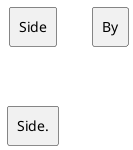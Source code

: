 {
  "sha1": "qxd5k66kiaxjwlrmhv68rzrot69zfj2",
  "insertion": {
    "when": "2024-06-04T17:28:43.036Z",
    "url": "https://forum.plantuml.net/10995/deployment-diagram-regression-if-name-ends-with",
    "user": "plantuml@gmail.com"
  }
}
@startuml
rectangle Side
rectangle By
rectangle "Side."
@enduml
